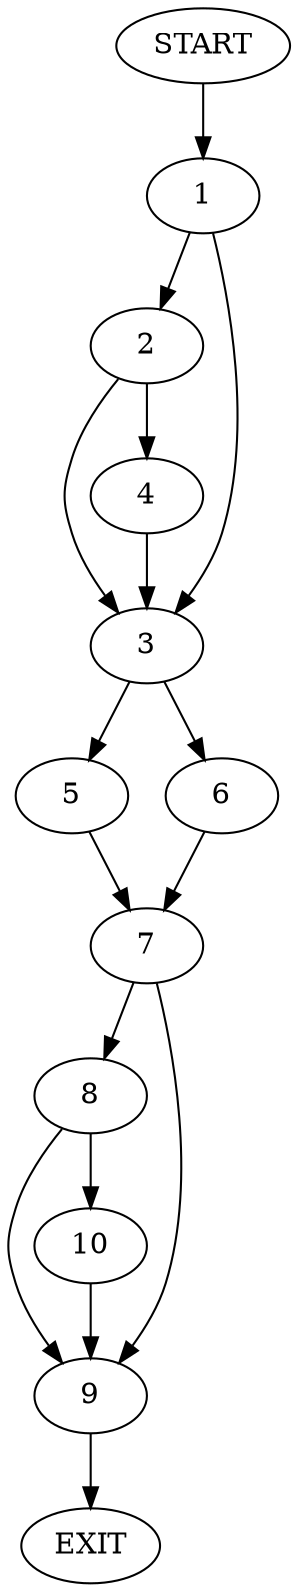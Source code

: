 digraph {
0 [label="START"]
11 [label="EXIT"]
0 -> 1
1 -> 2
1 -> 3
2 -> 3
2 -> 4
3 -> 5
3 -> 6
4 -> 3
6 -> 7
5 -> 7
7 -> 8
7 -> 9
9 -> 11
8 -> 10
8 -> 9
10 -> 9
}
